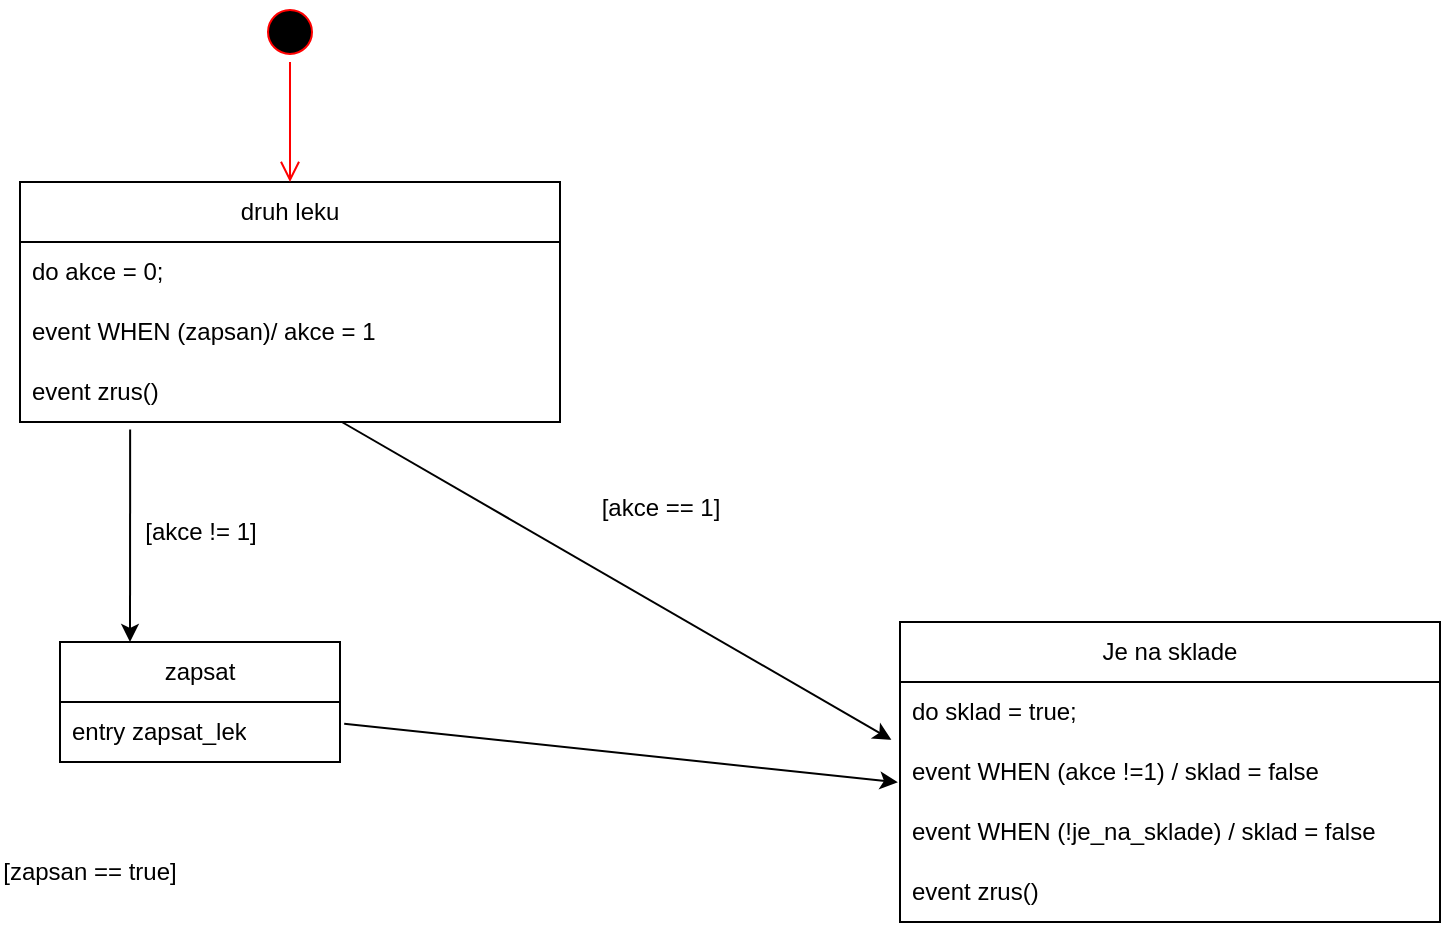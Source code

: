 <mxfile version="22.1.4" type="device">
  <diagram name="Page-1" id="58cdce13-f638-feb5-8d6f-7d28b1aa9fa0">
    <mxGraphModel dx="925" dy="484" grid="1" gridSize="10" guides="1" tooltips="1" connect="1" arrows="1" fold="1" page="1" pageScale="1" pageWidth="1100" pageHeight="850" background="none" math="0" shadow="0">
      <root>
        <mxCell id="0" />
        <mxCell id="1" parent="0" />
        <mxCell id="a7hoAzgMeFDYxmFGqqUO-38" value="Je na sklade" style="swimlane;fontStyle=0;childLayout=stackLayout;horizontal=1;startSize=30;horizontalStack=0;resizeParent=1;resizeParentMax=0;resizeLast=0;collapsible=1;marginBottom=0;whiteSpace=wrap;html=1;" vertex="1" parent="1">
          <mxGeometry x="580" y="340" width="270" height="150" as="geometry" />
        </mxCell>
        <mxCell id="a7hoAzgMeFDYxmFGqqUO-74" value="do sklad = true;" style="text;strokeColor=none;fillColor=none;align=left;verticalAlign=middle;spacingLeft=4;spacingRight=4;overflow=hidden;points=[[0,0.5],[1,0.5]];portConstraint=eastwest;rotatable=0;whiteSpace=wrap;html=1;" vertex="1" parent="a7hoAzgMeFDYxmFGqqUO-38">
          <mxGeometry y="30" width="270" height="30" as="geometry" />
        </mxCell>
        <mxCell id="a7hoAzgMeFDYxmFGqqUO-39" value="event WHEN (akce !=1) / sklad = false" style="text;strokeColor=none;fillColor=none;align=left;verticalAlign=middle;spacingLeft=4;spacingRight=4;overflow=hidden;points=[[0,0.5],[1,0.5]];portConstraint=eastwest;rotatable=0;whiteSpace=wrap;html=1;" vertex="1" parent="a7hoAzgMeFDYxmFGqqUO-38">
          <mxGeometry y="60" width="270" height="30" as="geometry" />
        </mxCell>
        <mxCell id="a7hoAzgMeFDYxmFGqqUO-40" value="event WHEN (!je_na_sklade) / sklad = false" style="text;strokeColor=none;fillColor=none;align=left;verticalAlign=middle;spacingLeft=4;spacingRight=4;overflow=hidden;points=[[0,0.5],[1,0.5]];portConstraint=eastwest;rotatable=0;whiteSpace=wrap;html=1;" vertex="1" parent="a7hoAzgMeFDYxmFGqqUO-38">
          <mxGeometry y="90" width="270" height="30" as="geometry" />
        </mxCell>
        <mxCell id="a7hoAzgMeFDYxmFGqqUO-41" value="event zrus()" style="text;strokeColor=none;fillColor=none;align=left;verticalAlign=middle;spacingLeft=4;spacingRight=4;overflow=hidden;points=[[0,0.5],[1,0.5]];portConstraint=eastwest;rotatable=0;whiteSpace=wrap;html=1;" vertex="1" parent="a7hoAzgMeFDYxmFGqqUO-38">
          <mxGeometry y="120" width="270" height="30" as="geometry" />
        </mxCell>
        <mxCell id="a7hoAzgMeFDYxmFGqqUO-46" value="zapsat" style="swimlane;fontStyle=0;childLayout=stackLayout;horizontal=1;startSize=30;horizontalStack=0;resizeParent=1;resizeParentMax=0;resizeLast=0;collapsible=1;marginBottom=0;whiteSpace=wrap;html=1;" vertex="1" parent="1">
          <mxGeometry x="160" y="350" width="140" height="60" as="geometry" />
        </mxCell>
        <mxCell id="a7hoAzgMeFDYxmFGqqUO-47" value="entry zapsat_lek" style="text;strokeColor=none;fillColor=none;align=left;verticalAlign=middle;spacingLeft=4;spacingRight=4;overflow=hidden;points=[[0,0.5],[1,0.5]];portConstraint=eastwest;rotatable=0;whiteSpace=wrap;html=1;" vertex="1" parent="a7hoAzgMeFDYxmFGqqUO-46">
          <mxGeometry y="30" width="140" height="30" as="geometry" />
        </mxCell>
        <mxCell id="a7hoAzgMeFDYxmFGqqUO-60" value="[zapsan == true]" style="text;html=1;strokeColor=none;fillColor=none;align=center;verticalAlign=middle;whiteSpace=wrap;rounded=0;" vertex="1" parent="1">
          <mxGeometry x="130" y="450" width="90" height="30" as="geometry" />
        </mxCell>
        <mxCell id="a7hoAzgMeFDYxmFGqqUO-63" value="druh leku" style="swimlane;fontStyle=0;childLayout=stackLayout;horizontal=1;startSize=30;horizontalStack=0;resizeParent=1;resizeParentMax=0;resizeLast=0;collapsible=1;marginBottom=0;whiteSpace=wrap;html=1;" vertex="1" parent="1">
          <mxGeometry x="140" y="120" width="270" height="120" as="geometry" />
        </mxCell>
        <mxCell id="a7hoAzgMeFDYxmFGqqUO-73" value="do akce = 0;" style="text;strokeColor=none;fillColor=none;align=left;verticalAlign=middle;spacingLeft=4;spacingRight=4;overflow=hidden;points=[[0,0.5],[1,0.5]];portConstraint=eastwest;rotatable=0;whiteSpace=wrap;html=1;" vertex="1" parent="a7hoAzgMeFDYxmFGqqUO-63">
          <mxGeometry y="30" width="270" height="30" as="geometry" />
        </mxCell>
        <mxCell id="a7hoAzgMeFDYxmFGqqUO-65" value="event WHEN (zapsan)/ akce = 1" style="text;strokeColor=none;fillColor=none;align=left;verticalAlign=middle;spacingLeft=4;spacingRight=4;overflow=hidden;points=[[0,0.5],[1,0.5]];portConstraint=eastwest;rotatable=0;whiteSpace=wrap;html=1;" vertex="1" parent="a7hoAzgMeFDYxmFGqqUO-63">
          <mxGeometry y="60" width="270" height="30" as="geometry" />
        </mxCell>
        <mxCell id="a7hoAzgMeFDYxmFGqqUO-66" value="event zrus()" style="text;strokeColor=none;fillColor=none;align=left;verticalAlign=middle;spacingLeft=4;spacingRight=4;overflow=hidden;points=[[0,0.5],[1,0.5]];portConstraint=eastwest;rotatable=0;whiteSpace=wrap;html=1;" vertex="1" parent="a7hoAzgMeFDYxmFGqqUO-63">
          <mxGeometry y="90" width="270" height="30" as="geometry" />
        </mxCell>
        <mxCell id="a7hoAzgMeFDYxmFGqqUO-67" value="" style="endArrow=classic;html=1;rounded=0;exitX=0.204;exitY=1.125;exitDx=0;exitDy=0;exitPerimeter=0;entryX=0.25;entryY=0;entryDx=0;entryDy=0;" edge="1" parent="1" source="a7hoAzgMeFDYxmFGqqUO-66" target="a7hoAzgMeFDYxmFGqqUO-46">
          <mxGeometry width="50" height="50" relative="1" as="geometry">
            <mxPoint x="400" y="360" as="sourcePoint" />
            <mxPoint x="450" y="310" as="targetPoint" />
          </mxGeometry>
        </mxCell>
        <mxCell id="a7hoAzgMeFDYxmFGqqUO-68" value="[akce != 1]" style="text;html=1;align=center;verticalAlign=middle;resizable=0;points=[];autosize=1;strokeColor=none;fillColor=none;" vertex="1" parent="1">
          <mxGeometry x="190" y="280" width="80" height="30" as="geometry" />
        </mxCell>
        <mxCell id="a7hoAzgMeFDYxmFGqqUO-69" value="" style="endArrow=classic;html=1;rounded=0;exitX=1.015;exitY=0.361;exitDx=0;exitDy=0;exitPerimeter=0;entryX=-0.004;entryY=0.673;entryDx=0;entryDy=0;entryPerimeter=0;" edge="1" parent="1" source="a7hoAzgMeFDYxmFGqqUO-47" target="a7hoAzgMeFDYxmFGqqUO-39">
          <mxGeometry width="50" height="50" relative="1" as="geometry">
            <mxPoint x="400" y="360" as="sourcePoint" />
            <mxPoint x="450" y="310" as="targetPoint" />
          </mxGeometry>
        </mxCell>
        <mxCell id="a7hoAzgMeFDYxmFGqqUO-70" value="" style="endArrow=classic;html=1;rounded=0;entryX=-0.016;entryY=-0.037;entryDx=0;entryDy=0;entryPerimeter=0;" edge="1" parent="1" source="a7hoAzgMeFDYxmFGqqUO-66" target="a7hoAzgMeFDYxmFGqqUO-39">
          <mxGeometry width="50" height="50" relative="1" as="geometry">
            <mxPoint x="400" y="360" as="sourcePoint" />
            <mxPoint x="450" y="310" as="targetPoint" />
          </mxGeometry>
        </mxCell>
        <mxCell id="a7hoAzgMeFDYxmFGqqUO-71" value="[akce == 1]" style="text;html=1;align=center;verticalAlign=middle;resizable=0;points=[];autosize=1;strokeColor=none;fillColor=none;" vertex="1" parent="1">
          <mxGeometry x="420" y="268" width="80" height="30" as="geometry" />
        </mxCell>
        <mxCell id="a7hoAzgMeFDYxmFGqqUO-75" value="" style="ellipse;html=1;shape=startState;fillColor=#000000;strokeColor=#ff0000;" vertex="1" parent="1">
          <mxGeometry x="260" y="30" width="30" height="30" as="geometry" />
        </mxCell>
        <mxCell id="a7hoAzgMeFDYxmFGqqUO-76" value="" style="edgeStyle=orthogonalEdgeStyle;html=1;verticalAlign=bottom;endArrow=open;endSize=8;strokeColor=#ff0000;rounded=0;" edge="1" source="a7hoAzgMeFDYxmFGqqUO-75" parent="1">
          <mxGeometry relative="1" as="geometry">
            <mxPoint x="275" y="120" as="targetPoint" />
          </mxGeometry>
        </mxCell>
      </root>
    </mxGraphModel>
  </diagram>
</mxfile>
